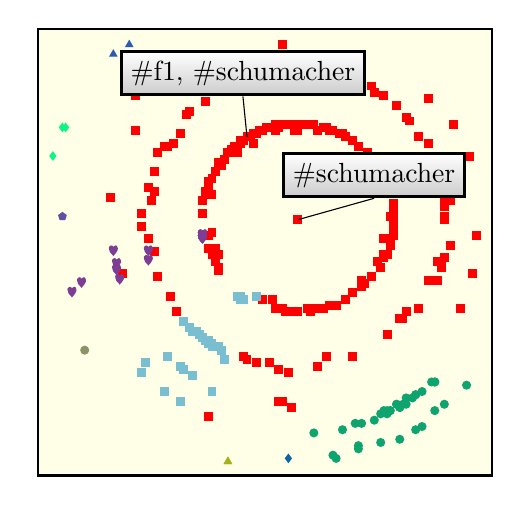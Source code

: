 \def\maxW{3.33}
\begin{tikzpicture}[y=\textwidth/3.0,x=\textwidth/3.0, background rectangle/.style={draw=black, thick, fill=yellow!10,},show background rectangle]
\def\marRad{0.5mm}
\definecolor{color0}{rgb}{0.06,0.64,0.44}
\definecolor{color1}{rgb}{1.00,0.00,0.00}
\definecolor{color2}{rgb}{0.17,0.36,0.70}
\definecolor{color3}{rgb}{0.05,0.96,0.52}
\definecolor{color4}{rgb}{0.38,0.31,0.64}
\definecolor{color5}{rgb}{0.49,0.24,0.58}
\definecolor{color6}{rgb}{0.55,0.58,0.40}
\definecolor{color7}{rgb}{0.48,0.75,0.82}
\definecolor{color8}{rgb}{0.64,0.70,0.11}
\definecolor{color9}{rgb}{0.03,0.40,0.65}
\path[fill=color0,draw=color0,mark size=\marRad, mark=*] plot coordinates {(0.21, -0.60)};
\path[fill=color0,draw=color0,mark size=\marRad, mark=*] plot coordinates {(0.13, -0.71)};
\path[fill=color0,draw=color0,mark size=\marRad, mark=*] plot coordinates {(0.54, -0.48)};
\path[fill=color0,draw=color0,mark size=\marRad, mark=*] plot coordinates {(0.27, -0.57)};
\path[fill=color0,draw=color0,mark size=\marRad, mark=*] plot coordinates {(0.32, -0.54)};
\path[fill=color0,draw=color0,mark size=\marRad, mark=*] plot coordinates {(0.32, -0.54)};
\path[fill=color0,draw=color0,mark size=\marRad, mark=*] plot coordinates {(0.19, -0.60)};
\path[fill=color0,draw=color0,mark size=\marRad, mark=*] plot coordinates {(0.25, -0.59)};
\path[fill=color0,draw=color0,mark size=\marRad, mark=*] plot coordinates {(0.40, -0.50)};
\path[fill=color0,draw=color0,mark size=\marRad, mark=*] plot coordinates {(0.43, -0.47)};
\path[fill=color0,draw=color0,mark size=\marRad, mark=*] plot coordinates {(0.30, -0.56)};
\path[fill=color0,draw=color0,mark size=\marRad, mark=*] plot coordinates {(0.15, -0.62)};
\path[fill=color0,draw=color0,mark size=\marRad, mark=*] plot coordinates {(0.20, -0.67)};
\path[fill=color0,draw=color0,mark size=\marRad, mark=*] plot coordinates {(0.28, -0.56)};
\path[fill=color0,draw=color0,mark size=\marRad, mark=*] plot coordinates {(0.37, -0.52)};
\path[fill=color0,draw=color0,mark size=\marRad, mark=*] plot coordinates {(0.38, -0.51)};
\path[fill=color0,draw=color0,mark size=\marRad, mark=*] plot coordinates {(0.29, -0.56)};
\path[fill=color0,draw=color0,mark size=\marRad, mark=*] plot coordinates {(0.34, -0.54)};
\path[fill=color0,draw=color0,mark size=\marRad, mark=*] plot coordinates {(0.30, -0.56)};
\path[fill=color0,draw=color0,mark size=\marRad, mark=*] plot coordinates {(0.44, -0.56)};
\path[fill=color0,draw=color0,mark size=\marRad, mark=*] plot coordinates {(0.47, -0.54)};
\path[fill=color0,draw=color0,mark size=\marRad, mark=*] plot coordinates {(0.44, -0.47)};
\path[fill=color0,draw=color0,mark size=\marRad, mark=*] plot coordinates {(0.44, -0.47)};
\path[fill=color0,draw=color0,mark size=\marRad, mark=*] plot coordinates {(0.38, -0.62)};
\path[fill=color0,draw=color0,mark size=\marRad, mark=*] plot coordinates {(0.06, -0.63)};
\path[fill=color0,draw=color0,mark size=\marRad, mark=*] plot coordinates {(0.33, -0.55)};
\path[fill=color0,draw=color0,mark size=\marRad, mark=*] plot coordinates {(0.33, -0.55)};
\path[fill=color0,draw=color0,mark size=\marRad, mark=*] plot coordinates {(0.35, -0.52)};
\path[fill=color0,draw=color0,mark size=\marRad, mark=*] plot coordinates {(0.20, -0.68)};
\path[fill=color0,draw=color0,mark size=\marRad, mark=*] plot coordinates {(0.38, -0.51)};
\path[fill=color0,draw=color0,mark size=\marRad, mark=*] plot coordinates {(0.35, -0.54)};
\path[fill=color0,draw=color0,mark size=\marRad, mark=*] plot coordinates {(0.27, -0.66)};
\path[fill=color0,draw=color0,mark size=\marRad, mark=*] plot coordinates {(0.12, -0.70)};
\path[fill=color0,draw=color0,mark size=\marRad, mark=*] plot coordinates {(0.29, -0.57)};
\path[fill=color0,draw=color0,mark size=\marRad, mark=*] plot coordinates {(0.40, -0.61)};
\path[fill=color0,draw=color0,mark size=\marRad, mark=*] plot coordinates {(0.33, -0.65)};
\path[fill=color1,draw=color1,mark size=\marRad, mark=square*] plot coordinates {(0.17, 0.46)};
\path[fill=color1,draw=color1,mark size=\marRad, mark=square*] plot coordinates {(0.01, 0.04)};
\path[fill=color1,draw=color1,mark size=\marRad, mark=square*] plot coordinates {(0.31, -0.01)};
\path[fill=color1,draw=color1,mark size=\marRad, mark=square*] plot coordinates {(-0.28, 0.41)};
\path[fill=color1,draw=color1,mark size=\marRad, mark=square*] plot coordinates {(-0.05, 0.49)};
\path[fill=color1,draw=color1,mark size=\marRad, mark=square*] plot coordinates {(0.39, 0.30)};
\path[fill=color1,draw=color1,mark size=\marRad, mark=square*] plot coordinates {(-0.16, -0.39)};
\path[fill=color1,draw=color1,mark size=\marRad, mark=square*] plot coordinates {(0.01, 0.04)};
\path[fill=color1,draw=color1,mark size=\marRad, mark=square*] plot coordinates {(0.01, 0.04)};
\path[fill=color1,draw=color1,mark size=\marRad, mark=square*] plot coordinates {(0.01, 0.04)};
\path[fill=color1,draw=color1,mark size=\marRad, mark=square*] plot coordinates {(0.01, 0.04)};
\path[fill=color1,draw=color1,mark size=\marRad, mark=square*] plot coordinates {(-0.46, -0.02)};
\path[fill=color1,draw=color1,mark size=\marRad, mark=square*] plot coordinates {(-0.25, -0.09)};
\path[fill=color1,draw=color1,mark size=\marRad, mark=square*] plot coordinates {(0.47, 0.12)};
\path[fill=color1,draw=color1,mark size=\marRad, mark=square*] plot coordinates {(0.01, 0.04)};
\path[fill=color1,draw=color1,mark size=\marRad, mark=square*] plot coordinates {(-0.20, 0.26)};
\path[fill=color1,draw=color1,mark size=\marRad, mark=square*] plot coordinates {(0.01, 0.04)};
\path[fill=color1,draw=color1,mark size=\marRad, mark=square*] plot coordinates {(0.01, 0.04)};
\path[fill=color1,draw=color1,mark size=\marRad, mark=square*] plot coordinates {(0.01, 0.04)};
\path[fill=color1,draw=color1,mark size=\marRad, mark=square*] plot coordinates {(0.47, 0.08)};
\path[fill=color1,draw=color1,mark size=\marRad, mark=square*] plot coordinates {(0.01, 0.04)};
\path[fill=color1,draw=color1,mark size=\marRad, mark=square*] plot coordinates {(-0.27, 0.51)};
\path[fill=color1,draw=color1,mark size=\marRad, mark=square*] plot coordinates {(-0.44, 0.13)};
\path[fill=color1,draw=color1,mark size=\marRad, mark=square*] plot coordinates {(-0.39, -0.20)};
\path[fill=color1,draw=color1,mark size=\marRad, mark=square*] plot coordinates {(-0.27, 0.14)};
\path[fill=color1,draw=color1,mark size=\marRad, mark=square*] plot coordinates {(0.01, 0.04)};
\path[fill=color1,draw=color1,mark size=\marRad, mark=square*] plot coordinates {(0.01, 0.04)};
\path[fill=color1,draw=color1,mark size=\marRad, mark=square*] plot coordinates {(0.01, 0.04)};
\path[fill=color1,draw=color1,mark size=\marRad, mark=square*] plot coordinates {(-0.54, -0.13)};
\path[fill=color1,draw=color1,mark size=\marRad, mark=square*] plot coordinates {(0.01, 0.04)};
\path[fill=color1,draw=color1,mark size=\marRad, mark=square*] plot coordinates {(0.01, 0.04)};
\path[fill=color1,draw=color1,mark size=\marRad, mark=square*] plot coordinates {(-0.04, 0.59)};
\path[fill=color1,draw=color1,mark size=\marRad, mark=square*] plot coordinates {(0.01, 0.04)};
\path[fill=color1,draw=color1,mark size=\marRad, mark=square*] plot coordinates {(0.29, -0.32)};
\path[fill=color1,draw=color1,mark size=\marRad, mark=square*] plot coordinates {(0.28, 0.43)};
\path[fill=color1,draw=color1,mark size=\marRad, mark=square*] plot coordinates {(0.47, 0.10)};
\path[fill=color1,draw=color1,mark size=\marRad, mark=square*] plot coordinates {(0.10, 0.33)};
\path[fill=color1,draw=color1,mark size=\marRad, mark=square*] plot coordinates {(0.01, -0.25)};
\path[fill=color1,draw=color1,mark size=\marRad, mark=square*] plot coordinates {(0.01, 0.04)};
\path[fill=color1,draw=color1,mark size=\marRad, mark=square*] plot coordinates {(0.27, -0.11)};
\path[fill=color1,draw=color1,mark size=\marRad, mark=square*] plot coordinates {(0.01, 0.04)};
\path[fill=color1,draw=color1,mark size=\marRad, mark=square*] plot coordinates {(0.50, 0.34)};
\path[fill=color1,draw=color1,mark size=\marRad, mark=square*] plot coordinates {(0.46, 0.13)};
\path[fill=color1,draw=color1,mark size=\marRad, mark=square*] plot coordinates {(0.27, 0.20)};
\path[fill=color1,draw=color1,mark size=\marRad, mark=square*] plot coordinates {(0.01, 0.04)};
\path[fill=color1,draw=color1,mark size=\marRad, mark=square*] plot coordinates {(0.01, 0.04)};
\path[fill=color1,draw=color1,mark size=\marRad, mark=square*] plot coordinates {(0.01, 0.04)};
\path[fill=color1,draw=color1,mark size=\marRad, mark=square*] plot coordinates {(0.01, 0.04)};
\path[fill=color1,draw=color1,mark size=\marRad, mark=square*] plot coordinates {(0.01, 0.04)};
\path[fill=color1,draw=color1,mark size=\marRad, mark=square*] plot coordinates {(0.01, 0.04)};
\path[fill=color1,draw=color1,mark size=\marRad, mark=square*] plot coordinates {(0.01, 0.04)};
\path[fill=color1,draw=color1,mark size=\marRad, mark=square*] plot coordinates {(-0.36, 0.31)};
\path[fill=color1,draw=color1,mark size=\marRad, mark=square*] plot coordinates {(0.01, 0.04)};
\path[fill=color1,draw=color1,mark size=\marRad, mark=square*] plot coordinates {(-0.44, -0.06)};
\path[fill=color1,draw=color1,mark size=\marRad, mark=square*] plot coordinates {(0.56, -0.13)};
\path[fill=color1,draw=color1,mark size=\marRad, mark=square*] plot coordinates {(0.01, 0.04)};
\path[fill=color1,draw=color1,mark size=\marRad, mark=square*] plot coordinates {(0.01, 0.04)};
\path[fill=color1,draw=color1,mark size=\marRad, mark=square*] plot coordinates {(0.11, 0.50)};
\path[fill=color1,draw=color1,mark size=\marRad, mark=square*] plot coordinates {(-0.41, 0.27)};
\path[fill=color1,draw=color1,mark size=\marRad, mark=square*] plot coordinates {(-0.25, 0.19)};
\path[fill=color1,draw=color1,mark size=\marRad, mark=square*] plot coordinates {(0.01, 0.04)};
\path[fill=color1,draw=color1,mark size=\marRad, mark=square*] plot coordinates {(-0.01, -0.55)};
\path[fill=color1,draw=color1,mark size=\marRad, mark=square*] plot coordinates {(0.01, 0.04)};
\path[fill=color1,draw=color1,mark size=\marRad, mark=square*] plot coordinates {(0.26, 0.22)};
\path[fill=color1,draw=color1,mark size=\marRad, mark=square*] plot coordinates {(-0.09, 0.49)};
\path[fill=color1,draw=color1,mark size=\marRad, mark=square*] plot coordinates {(-0.24, -0.12)};
\path[fill=color1,draw=color1,mark size=\marRad, mark=square*] plot coordinates {(0.01, 0.04)};
\path[fill=color1,draw=color1,mark size=\marRad, mark=square*] plot coordinates {(0.01, 0.04)};
\path[fill=color1,draw=color1,mark size=\marRad, mark=square*] plot coordinates {(-0.19, 0.27)};
\path[fill=color1,draw=color1,mark size=\marRad, mark=square*] plot coordinates {(0.07, -0.42)};
\path[fill=color1,draw=color1,mark size=\marRad, mark=square*] plot coordinates {(0.28, -0.08)};
\path[fill=color1,draw=color1,mark size=\marRad, mark=square*] plot coordinates {(0.01, 0.04)};
\path[fill=color1,draw=color1,mark size=\marRad, mark=square*] plot coordinates {(-0.23, 0.21)};
\path[fill=color1,draw=color1,mark size=\marRad, mark=square*] plot coordinates {(0.12, -0.23)};
\path[fill=color1,draw=color1,mark size=\marRad, mark=square*] plot coordinates {(0.01, 0.04)};
\path[fill=color1,draw=color1,mark size=\marRad, mark=square*] plot coordinates {(-0.58, 0.11)};
\path[fill=color1,draw=color1,mark size=\marRad, mark=square*] plot coordinates {(0.01, 0.04)};
\path[fill=color1,draw=color1,mark size=\marRad, mark=square*] plot coordinates {(-0.38, 0.28)};
\path[fill=color1,draw=color1,mark size=\marRad, mark=square*] plot coordinates {(-0.02, -0.44)};
\path[fill=color1,draw=color1,mark size=\marRad, mark=square*] plot coordinates {(0.31, 0.03)};
\path[fill=color1,draw=color1,mark size=\marRad, mark=square*] plot coordinates {(0.01, 0.04)};
\path[fill=color1,draw=color1,mark size=\marRad, mark=square*] plot coordinates {(0.01, 0.04)};
\path[fill=color1,draw=color1,mark size=\marRad, mark=square*] plot coordinates {(0.01, 0.04)};
\path[fill=color1,draw=color1,mark size=\marRad, mark=square*] plot coordinates {(-0.48, 0.02)};
\path[fill=color1,draw=color1,mark size=\marRad, mark=square*] plot coordinates {(0.01, 0.04)};
\path[fill=color1,draw=color1,mark size=\marRad, mark=square*] plot coordinates {(0.18, -0.19)};
\path[fill=color1,draw=color1,mark size=\marRad, mark=square*] plot coordinates {(0.01, 0.04)};
\path[fill=color1,draw=color1,mark size=\marRad, mark=square*] plot coordinates {(0.01, 0.04)};
\path[fill=color1,draw=color1,mark size=\marRad, mark=square*] plot coordinates {(0.01, 0.04)};
\path[fill=color1,draw=color1,mark size=\marRad, mark=square*] plot coordinates {(0.01, 0.04)};
\path[fill=color1,draw=color1,mark size=\marRad, mark=square*] plot coordinates {(0.02, 0.34)};
\path[fill=color1,draw=color1,mark size=\marRad, mark=square*] plot coordinates {(0.01, 0.04)};
\path[fill=color1,draw=color1,mark size=\marRad, mark=square*] plot coordinates {(0.01, 0.04)};
\path[fill=color1,draw=color1,mark size=\marRad, mark=square*] plot coordinates {(0.39, 0.30)};
\path[fill=color1,draw=color1,mark size=\marRad, mark=square*] plot coordinates {(0.01, 0.04)};
\path[fill=color1,draw=color1,mark size=\marRad, mark=square*] plot coordinates {(0.01, 0.04)};
\path[fill=color1,draw=color1,mark size=\marRad, mark=square*] plot coordinates {(0.01, 0.04)};
\path[fill=color1,draw=color1,mark size=\marRad, mark=square*] plot coordinates {(0.01, 0.04)};
\path[fill=color1,draw=color1,mark size=\marRad, mark=square*] plot coordinates {(0.01, 0.04)};
\path[fill=color1,draw=color1,mark size=\marRad, mark=square*] plot coordinates {(-0.27, -0.05)};
\path[fill=color1,draw=color1,mark size=\marRad, mark=square*] plot coordinates {(0.01, 0.04)};
\path[fill=color1,draw=color1,mark size=\marRad, mark=square*] plot coordinates {(0.45, -0.09)};
\path[fill=color1,draw=color1,mark size=\marRad, mark=square*] plot coordinates {(0.01, 0.04)};
\path[fill=color1,draw=color1,mark size=\marRad, mark=square*] plot coordinates {(0.01, 0.04)};
\path[fill=color1,draw=color1,mark size=\marRad, mark=square*] plot coordinates {(0.01, 0.04)};
\path[fill=color1,draw=color1,mark size=\marRad, mark=square*] plot coordinates {(0.42, 0.28)};
\path[fill=color1,draw=color1,mark size=\marRad, mark=square*] plot coordinates {(-0.46, 0.14)};
\path[fill=color1,draw=color1,mark size=\marRad, mark=square*] plot coordinates {(0.47, 0.05)};
\path[fill=color1,draw=color1,mark size=\marRad, mark=square*] plot coordinates {(0.11, 0.32)};
\path[fill=color1,draw=color1,mark size=\marRad, mark=square*] plot coordinates {(0.01, 0.04)};
\path[fill=color1,draw=color1,mark size=\marRad, mark=square*] plot coordinates {(0.01, 0.04)};
\path[fill=color1,draw=color1,mark size=\marRad, mark=square*] plot coordinates {(0.01, 0.04)};
\path[fill=color1,draw=color1,mark size=\marRad, mark=square*] plot coordinates {(0.01, 0.04)};
\path[fill=color1,draw=color1,mark size=\marRad, mark=square*] plot coordinates {(0.11, -0.23)};
\path[fill=color1,draw=color1,mark size=\marRad, mark=square*] plot coordinates {(0.01, 0.04)};
\path[fill=color1,draw=color1,mark size=\marRad, mark=square*] plot coordinates {(0.01, 0.04)};
\path[fill=color1,draw=color1,mark size=\marRad, mark=square*] plot coordinates {(0.01, 0.04)};
\path[fill=color1,draw=color1,mark size=\marRad, mark=square*] plot coordinates {(0.01, 0.04)};
\path[fill=color1,draw=color1,mark size=\marRad, mark=square*] plot coordinates {(0.01, 0.04)};
\path[fill=color1,draw=color1,mark size=\marRad, mark=square*] plot coordinates {(-0.28, 0.13)};
\path[fill=color1,draw=color1,mark size=\marRad, mark=square*] plot coordinates {(0.30, 0.13)};
\path[fill=color1,draw=color1,mark size=\marRad, mark=square*] plot coordinates {(0.49, -0.04)};
\path[fill=color1,draw=color1,mark size=\marRad, mark=square*] plot coordinates {(0.01, 0.04)};
\path[fill=color1,draw=color1,mark size=\marRad, mark=square*] plot coordinates {(0.01, 0.04)};
\path[fill=color1,draw=color1,mark size=\marRad, mark=square*] plot coordinates {(0.01, 0.04)};
\path[fill=color1,draw=color1,mark size=\marRad, mark=square*] plot coordinates {(0.24, 0.46)};
\path[fill=color1,draw=color1,mark size=\marRad, mark=square*] plot coordinates {(0.01, 0.04)};
\path[fill=color1,draw=color1,mark size=\marRad, mark=square*] plot coordinates {(0.01, 0.04)};
\path[fill=color1,draw=color1,mark size=\marRad, mark=square*] plot coordinates {(0.01, 0.04)};
\path[fill=color1,draw=color1,mark size=\marRad, mark=square*] plot coordinates {(0.01, 0.04)};
\path[fill=color1,draw=color1,mark size=\marRad, mark=square*] plot coordinates {(0.01, 0.04)};
\path[fill=color1,draw=color1,mark size=\marRad, mark=square*] plot coordinates {(0.01, 0.04)};
\path[fill=color1,draw=color1,mark size=\marRad, mark=square*] plot coordinates {(0.28, -0.07)};
\path[fill=color1,draw=color1,mark size=\marRad, mark=square*] plot coordinates {(0.01, 0.04)};
\path[fill=color1,draw=color1,mark size=\marRad, mark=square*] plot coordinates {(0.01, 0.04)};
\path[fill=color1,draw=color1,mark size=\marRad, mark=square*] plot coordinates {(0.01, 0.04)};
\path[fill=color1,draw=color1,mark size=\marRad, mark=square*] plot coordinates {(0.01, 0.04)};
\path[fill=color1,draw=color1,mark size=\marRad, mark=square*] plot coordinates {(0.01, 0.04)};
\path[fill=color1,draw=color1,mark size=\marRad, mark=square*] plot coordinates {(-0.17, 0.29)};
\path[fill=color1,draw=color1,mark size=\marRad, mark=square*] plot coordinates {(0.35, 0.36)};
\path[fill=color1,draw=color1,mark size=\marRad, mark=square*] plot coordinates {(0.46, -0.11)};
\path[fill=color1,draw=color1,mark size=\marRad, mark=square*] plot coordinates {(-0.48, 0.06)};
\path[fill=color1,draw=color1,mark size=\marRad, mark=square*] plot coordinates {(0.01, 0.04)};
\path[fill=color1,draw=color1,mark size=\marRad, mark=square*] plot coordinates {(0.30, -0.04)};
\path[fill=color1,draw=color1,mark size=\marRad, mark=square*] plot coordinates {(0.01, 0.04)};
\path[fill=color1,draw=color1,mark size=\marRad, mark=square*] plot coordinates {(0.29, 0.17)};
\path[fill=color1,draw=color1,mark size=\marRad, mark=square*] plot coordinates {(0.01, 0.04)};
\path[fill=color1,draw=color1,mark size=\marRad, mark=square*] plot coordinates {(0.01, 0.04)};
\path[fill=color1,draw=color1,mark size=\marRad, mark=square*] plot coordinates {(0.01, 0.04)};
\path[fill=color1,draw=color1,mark size=\marRad, mark=square*] plot coordinates {(0.01, 0.04)};
\path[fill=color1,draw=color1,mark size=\marRad, mark=square*] plot coordinates {(0.01, 0.04)};
\path[fill=color1,draw=color1,mark size=\marRad, mark=square*] plot coordinates {(0.01, 0.04)};
\path[fill=color1,draw=color1,mark size=\marRad, mark=square*] plot coordinates {(0.01, 0.04)};
\path[fill=color1,draw=color1,mark size=\marRad, mark=square*] plot coordinates {(0.01, 0.04)};
\path[fill=color1,draw=color1,mark size=\marRad, mark=square*] plot coordinates {(-0.05, -0.53)};
\path[fill=color1,draw=color1,mark size=\marRad, mark=square*] plot coordinates {(0.01, 0.04)};
\path[fill=color1,draw=color1,mark size=\marRad, mark=square*] plot coordinates {(0.46, -0.10)};
\path[fill=color1,draw=color1,mark size=\marRad, mark=square*] plot coordinates {(0.01, 0.04)};
\path[fill=color1,draw=color1,mark size=\marRad, mark=square*] plot coordinates {(0.01, 0.04)};
\path[fill=color1,draw=color1,mark size=\marRad, mark=square*] plot coordinates {(-0.29, 0.10)};
\path[fill=color1,draw=color1,mark size=\marRad, mark=square*] plot coordinates {(0.09, -0.24)};
\path[fill=color1,draw=color1,mark size=\marRad, mark=square*] plot coordinates {(0.01, 0.04)};
\path[fill=color1,draw=color1,mark size=\marRad, mark=square*] plot coordinates {(0.01, 0.04)};
\path[fill=color1,draw=color1,mark size=\marRad, mark=square*] plot coordinates {(0.01, 0.04)};
\path[fill=color1,draw=color1,mark size=\marRad, mark=square*] plot coordinates {(0.01, 0.04)};
\path[fill=color1,draw=color1,mark size=\marRad, mark=square*] plot coordinates {(0.01, 0.04)};
\path[fill=color1,draw=color1,mark size=\marRad, mark=square*] plot coordinates {(0.00, 0.34)};
\path[fill=color1,draw=color1,mark size=\marRad, mark=square*] plot coordinates {(0.01, 0.04)};
\path[fill=color1,draw=color1,mark size=\marRad, mark=square*] plot coordinates {(0.01, 0.04)};
\path[fill=color1,draw=color1,mark size=\marRad, mark=square*] plot coordinates {(0.01, 0.04)};
\path[fill=color1,draw=color1,mark size=\marRad, mark=square*] plot coordinates {(0.01, 0.04)};
\path[fill=color1,draw=color1,mark size=\marRad, mark=square*] plot coordinates {(0.01, 0.04)};
\path[fill=color1,draw=color1,mark size=\marRad, mark=square*] plot coordinates {(0.01, 0.04)};
\path[fill=color1,draw=color1,mark size=\marRad, mark=square*] plot coordinates {(0.06, 0.34)};
\path[fill=color1,draw=color1,mark size=\marRad, mark=square*] plot coordinates {(0.01, 0.04)};
\path[fill=color1,draw=color1,mark size=\marRad, mark=square*] plot coordinates {(-0.13, 0.31)};
\path[fill=color1,draw=color1,mark size=\marRad, mark=square*] plot coordinates {(0.01, 0.04)};
\path[fill=color1,draw=color1,mark size=\marRad, mark=square*] plot coordinates {(0.01, 0.04)};
\path[fill=color1,draw=color1,mark size=\marRad, mark=square*] plot coordinates {(-0.44, 0.19)};
\path[fill=color1,draw=color1,mark size=\marRad, mark=square*] plot coordinates {(0.01, 0.04)};
\path[fill=color1,draw=color1,mark size=\marRad, mark=square*] plot coordinates {(0.01, 0.04)};
\path[fill=color1,draw=color1,mark size=\marRad, mark=square*] plot coordinates {(0.31, 0.09)};
\path[fill=color1,draw=color1,mark size=\marRad, mark=square*] plot coordinates {(0.01, 0.04)};
\path[fill=color1,draw=color1,mark size=\marRad, mark=square*] plot coordinates {(0.01, 0.04)};
\path[fill=color1,draw=color1,mark size=\marRad, mark=square*] plot coordinates {(0.01, 0.04)};
\path[fill=color1,draw=color1,mark size=\marRad, mark=square*] plot coordinates {(0.14, 0.31)};
\path[fill=color1,draw=color1,mark size=\marRad, mark=square*] plot coordinates {(0.01, 0.04)};
\path[fill=color1,draw=color1,mark size=\marRad, mark=square*] plot coordinates {(0.29, 0.16)};
\path[fill=color1,draw=color1,mark size=\marRad, mark=square*] plot coordinates {(0.18, 0.29)};
\path[fill=color1,draw=color1,mark size=\marRad, mark=square*] plot coordinates {(0.10, -0.39)};
\path[fill=color1,draw=color1,mark size=\marRad, mark=square*] plot coordinates {(0.01, 0.04)};
\path[fill=color1,draw=color1,mark size=\marRad, mark=square*] plot coordinates {(0.01, 0.04)};
\path[fill=color1,draw=color1,mark size=\marRad, mark=square*] plot coordinates {(0.20, 0.47)};
\path[fill=color1,draw=color1,mark size=\marRad, mark=square*] plot coordinates {(0.01, 0.04)};
\path[fill=color1,draw=color1,mark size=\marRad, mark=square*] plot coordinates {(0.01, 0.04)};
\path[fill=color1,draw=color1,mark size=\marRad, mark=square*] plot coordinates {(0.01, 0.04)};
\path[fill=color1,draw=color1,mark size=\marRad, mark=square*] plot coordinates {(0.01, 0.04)};
\path[fill=color1,draw=color1,mark size=\marRad, mark=square*] plot coordinates {(0.01, 0.04)};
\path[fill=color1,draw=color1,mark size=\marRad, mark=square*] plot coordinates {(0.01, 0.04)};
\path[fill=color1,draw=color1,mark size=\marRad, mark=square*] plot coordinates {(-0.27, -0.01)};
\path[fill=color1,draw=color1,mark size=\marRad, mark=square*] plot coordinates {(0.21, -0.17)};
\path[fill=color1,draw=color1,mark size=\marRad, mark=square*] plot coordinates {(0.01, 0.04)};
\path[fill=color1,draw=color1,mark size=\marRad, mark=square*] plot coordinates {(-0.04, -0.53)};
\path[fill=color1,draw=color1,mark size=\marRad, mark=square*] plot coordinates {(0.01, 0.04)};
\path[fill=color1,draw=color1,mark size=\marRad, mark=square*] plot coordinates {(0.01, 0.04)};
\path[fill=color1,draw=color1,mark size=\marRad, mark=square*] plot coordinates {(0.01, 0.04)};
\path[fill=color1,draw=color1,mark size=\marRad, mark=square*] plot coordinates {(0.31, 0.06)};
\path[fill=color1,draw=color1,mark size=\marRad, mark=square*] plot coordinates {(0.01, 0.04)};
\path[fill=color1,draw=color1,mark size=\marRad, mark=square*] plot coordinates {(0.01, 0.04)};
\path[fill=color1,draw=color1,mark size=\marRad, mark=square*] plot coordinates {(-0.13, 0.49)};
\path[fill=color1,draw=color1,mark size=\marRad, mark=square*] plot coordinates {(0.42, -0.15)};
\path[fill=color1,draw=color1,mark size=\marRad, mark=square*] plot coordinates {(0.30, -0.03)};
\path[fill=color1,draw=color1,mark size=\marRad, mark=square*] plot coordinates {(0.01, 0.04)};
\path[fill=color1,draw=color1,mark size=\marRad, mark=square*] plot coordinates {(0.01, 0.04)};
\path[fill=color1,draw=color1,mark size=\marRad, mark=square*] plot coordinates {(-0.09, 0.33)};
\path[fill=color1,draw=color1,mark size=\marRad, mark=square*] plot coordinates {(0.01, 0.04)};
\path[fill=color1,draw=color1,mark size=\marRad, mark=square*] plot coordinates {(0.01, 0.04)};
\path[fill=color1,draw=color1,mark size=\marRad, mark=square*] plot coordinates {(0.18, -0.39)};
\path[fill=color1,draw=color1,mark size=\marRad, mark=square*] plot coordinates {(-0.14, 0.30)};
\path[fill=color1,draw=color1,mark size=\marRad, mark=square*] plot coordinates {(-0.15, -0.40)};
\path[fill=color1,draw=color1,mark size=\marRad, mark=square*] plot coordinates {(0.31, -0.01)};
\path[fill=color1,draw=color1,mark size=\marRad, mark=square*] plot coordinates {(0.01, 0.04)};
\path[fill=color1,draw=color1,mark size=\marRad, mark=square*] plot coordinates {(0.01, 0.04)};
\path[fill=color1,draw=color1,mark size=\marRad, mark=square*] plot coordinates {(0.01, 0.04)};
\path[fill=color1,draw=color1,mark size=\marRad, mark=square*] plot coordinates {(0.01, 0.04)};
\path[fill=color1,draw=color1,mark size=\marRad, mark=square*] plot coordinates {(0.14, 0.31)};
\path[fill=color1,draw=color1,mark size=\marRad, mark=square*] plot coordinates {(0.20, 0.27)};
\path[fill=color1,draw=color1,mark size=\marRad, mark=square*] plot coordinates {(0.01, 0.04)};
\path[fill=color1,draw=color1,mark size=\marRad, mark=square*] plot coordinates {(0.00, 0.32)};
\path[fill=color1,draw=color1,mark size=\marRad, mark=square*] plot coordinates {(0.01, 0.04)};
\path[fill=color1,draw=color1,mark size=\marRad, mark=square*] plot coordinates {(0.25, 0.20)};
\path[fill=color1,draw=color1,mark size=\marRad, mark=square*] plot coordinates {(0.01, 0.04)};
\path[fill=color1,draw=color1,mark size=\marRad, mark=square*] plot coordinates {(0.01, 0.04)};
\path[fill=color1,draw=color1,mark size=\marRad, mark=square*] plot coordinates {(0.01, 0.04)};
\path[fill=color1,draw=color1,mark size=\marRad, mark=square*] plot coordinates {(0.04, 0.34)};
\path[fill=color1,draw=color1,mark size=\marRad, mark=square*] plot coordinates {(0.28, -0.02)};
\path[fill=color1,draw=color1,mark size=\marRad, mark=square*] plot coordinates {(0.01, 0.04)};
\path[fill=color1,draw=color1,mark size=\marRad, mark=square*] plot coordinates {(0.01, 0.04)};
\path[fill=color1,draw=color1,mark size=\marRad, mark=square*] plot coordinates {(0.01, 0.04)};
\path[fill=color1,draw=color1,mark size=\marRad, mark=square*] plot coordinates {(-0.04, -0.24)};
\path[fill=color1,draw=color1,mark size=\marRad, mark=square*] plot coordinates {(0.01, 0.04)};
\path[fill=color1,draw=color1,mark size=\marRad, mark=square*] plot coordinates {(0.01, 0.04)};
\path[fill=color1,draw=color1,mark size=\marRad, mark=square*] plot coordinates {(0.01, 0.04)};
\path[fill=color1,draw=color1,mark size=\marRad, mark=square*] plot coordinates {(-0.24, -0.07)};
\path[fill=color1,draw=color1,mark size=\marRad, mark=square*] plot coordinates {(0.24, 0.21)};
\path[fill=color1,draw=color1,mark size=\marRad, mark=square*] plot coordinates {(0.28, 0.14)};
\path[fill=color1,draw=color1,mark size=\marRad, mark=square*] plot coordinates {(-0.13, 0.28)};
\path[fill=color1,draw=color1,mark size=\marRad, mark=square*] plot coordinates {(0.01, 0.04)};
\path[fill=color1,draw=color1,mark size=\marRad, mark=square*] plot coordinates {(0.01, 0.04)};
\path[fill=color1,draw=color1,mark size=\marRad, mark=square*] plot coordinates {(0.34, -0.27)};
\path[fill=color1,draw=color1,mark size=\marRad, mark=square*] plot coordinates {(0.16, 0.30)};
\path[fill=color1,draw=color1,mark size=\marRad, mark=square*] plot coordinates {(0.01, 0.04)};
\path[fill=color1,draw=color1,mark size=\marRad, mark=square*] plot coordinates {(0.01, 0.04)};
\path[fill=color1,draw=color1,mark size=\marRad, mark=square*] plot coordinates {(0.01, 0.04)};
\path[fill=color1,draw=color1,mark size=\marRad, mark=square*] plot coordinates {(0.01, 0.04)};
\path[fill=color1,draw=color1,mark size=\marRad, mark=square*] plot coordinates {(0.01, 0.04)};
\path[fill=color1,draw=color1,mark size=\marRad, mark=square*] plot coordinates {(-0.29, 0.06)};
\path[fill=color1,draw=color1,mark size=\marRad, mark=square*] plot coordinates {(0.01, 0.04)};
\path[fill=color1,draw=color1,mark size=\marRad, mark=square*] plot coordinates {(0.20, 0.27)};
\path[fill=color1,draw=color1,mark size=\marRad, mark=square*] plot coordinates {(0.01, 0.04)};
\path[fill=color1,draw=color1,mark size=\marRad, mark=square*] plot coordinates {(0.01, 0.04)};
\path[fill=color1,draw=color1,mark size=\marRad, mark=square*] plot coordinates {(0.01, 0.04)};
\path[fill=color1,draw=color1,mark size=\marRad, mark=square*] plot coordinates {(0.01, 0.04)};
\path[fill=color1,draw=color1,mark size=\marRad, mark=square*] plot coordinates {(0.01, 0.04)};
\path[fill=color1,draw=color1,mark size=\marRad, mark=square*] plot coordinates {(0.16, -0.21)};
\path[fill=color1,draw=color1,mark size=\marRad, mark=square*] plot coordinates {(0.01, 0.04)};
\path[fill=color1,draw=color1,mark size=\marRad, mark=square*] plot coordinates {(0.26, -0.09)};
\path[fill=color1,draw=color1,mark size=\marRad, mark=square*] plot coordinates {(0.07, 0.32)};
\path[fill=color1,draw=color1,mark size=\marRad, mark=square*] plot coordinates {(0.01, 0.04)};
\path[fill=color1,draw=color1,mark size=\marRad, mark=square*] plot coordinates {(0.01, 0.04)};
\path[fill=color1,draw=color1,mark size=\marRad, mark=square*] plot coordinates {(0.01, 0.04)};
\path[fill=color1,draw=color1,mark size=\marRad, mark=square*] plot coordinates {(0.01, 0.04)};
\path[fill=color1,draw=color1,mark size=\marRad, mark=square*] plot coordinates {(0.01, 0.04)};
\path[fill=color1,draw=color1,mark size=\marRad, mark=square*] plot coordinates {(0.01, 0.04)};
\path[fill=color1,draw=color1,mark size=\marRad, mark=square*] plot coordinates {(0.01, 0.04)};
\path[fill=color1,draw=color1,mark size=\marRad, mark=square*] plot coordinates {(0.01, 0.04)};
\path[fill=color1,draw=color1,mark size=\marRad, mark=square*] plot coordinates {(0.01, 0.04)};
\path[fill=color1,draw=color1,mark size=\marRad, mark=square*] plot coordinates {(-0.24, 0.22)};
\path[fill=color1,draw=color1,mark size=\marRad, mark=square*] plot coordinates {(-0.50, 0.32)};
\path[fill=color1,draw=color1,mark size=\marRad, mark=square*] plot coordinates {(0.01, 0.04)};
\path[fill=color1,draw=color1,mark size=\marRad, mark=square*] plot coordinates {(-0.45, 0.10)};
\path[fill=color1,draw=color1,mark size=\marRad, mark=square*] plot coordinates {(-0.29, 0.06)};
\path[fill=color1,draw=color1,mark size=\marRad, mark=square*] plot coordinates {(0.31, 0.08)};
\path[fill=color1,draw=color1,mark size=\marRad, mark=square*] plot coordinates {(0.24, -0.14)};
\path[fill=color1,draw=color1,mark size=\marRad, mark=square*] plot coordinates {(0.01, 0.04)};
\path[fill=color1,draw=color1,mark size=\marRad, mark=square*] plot coordinates {(0.01, 0.04)};
\path[fill=color1,draw=color1,mark size=\marRad, mark=square*] plot coordinates {(-0.07, -0.21)};
\path[fill=color1,draw=color1,mark size=\marRad, mark=square*] plot coordinates {(0.01, 0.04)};
\path[fill=color1,draw=color1,mark size=\marRad, mark=square*] plot coordinates {(0.21, -0.15)};
\path[fill=color1,draw=color1,mark size=\marRad, mark=square*] plot coordinates {(0.01, 0.04)};
\path[fill=color1,draw=color1,mark size=\marRad, mark=square*] plot coordinates {(0.01, 0.04)};
\path[fill=color1,draw=color1,mark size=\marRad, mark=square*] plot coordinates {(0.01, 0.04)};
\path[fill=color1,draw=color1,mark size=\marRad, mark=square*] plot coordinates {(0.01, 0.04)};
\path[fill=color1,draw=color1,mark size=\marRad, mark=square*] plot coordinates {(0.01, 0.04)};
\path[fill=color1,draw=color1,mark size=\marRad, mark=square*] plot coordinates {(0.01, 0.04)};
\path[fill=color1,draw=color1,mark size=\marRad, mark=square*] plot coordinates {(0.01, 0.04)};
\path[fill=color1,draw=color1,mark size=\marRad, mark=square*] plot coordinates {(0.01, 0.04)};
\path[fill=color1,draw=color1,mark size=\marRad, mark=square*] plot coordinates {(0.01, 0.04)};
\path[fill=color1,draw=color1,mark size=\marRad, mark=square*] plot coordinates {(0.01, 0.04)};
\path[fill=color1,draw=color1,mark size=\marRad, mark=square*] plot coordinates {(0.01, 0.04)};
\path[fill=color1,draw=color1,mark size=\marRad, mark=square*] plot coordinates {(0.01, 0.04)};
\path[fill=color1,draw=color1,mark size=\marRad, mark=square*] plot coordinates {(0.22, 0.24)};
\path[fill=color1,draw=color1,mark size=\marRad, mark=square*] plot coordinates {(0.01, 0.04)};
\path[fill=color1,draw=color1,mark size=\marRad, mark=square*] plot coordinates {(0.01, 0.04)};
\path[fill=color1,draw=color1,mark size=\marRad, mark=square*] plot coordinates {(-0.10, 0.32)};
\path[fill=color1,draw=color1,mark size=\marRad, mark=square*] plot coordinates {(0.01, 0.04)};
\path[fill=color1,draw=color1,mark size=\marRad, mark=square*] plot coordinates {(0.18, 0.48)};
\path[fill=color1,draw=color1,mark size=\marRad, mark=square*] plot coordinates {(0.01, 0.04)};
\path[fill=color1,draw=color1,mark size=\marRad, mark=square*] plot coordinates {(0.01, 0.04)};
\path[fill=color1,draw=color1,mark size=\marRad, mark=square*] plot coordinates {(0.01, 0.04)};
\path[fill=color1,draw=color1,mark size=\marRad, mark=square*] plot coordinates {(0.25, 0.44)};
\path[fill=color1,draw=color1,mark size=\marRad, mark=square*] plot coordinates {(0.01, 0.04)};
\path[fill=color1,draw=color1,mark size=\marRad, mark=square*] plot coordinates {(0.01, 0.04)};
\path[fill=color1,draw=color1,mark size=\marRad, mark=square*] plot coordinates {(0.01, 0.04)};
\path[fill=color1,draw=color1,mark size=\marRad, mark=square*] plot coordinates {(-0.10, -0.21)};
\path[fill=color1,draw=color1,mark size=\marRad, mark=square*] plot coordinates {(0.01, -0.25)};
\path[fill=color1,draw=color1,mark size=\marRad, mark=square*] plot coordinates {(0.01, 0.04)};
\path[fill=color1,draw=color1,mark size=\marRad, mark=square*] plot coordinates {(0.01, 0.04)};
\path[fill=color1,draw=color1,mark size=\marRad, mark=square*] plot coordinates {(0.01, 0.04)};
\path[fill=color1,draw=color1,mark size=\marRad, mark=square*] plot coordinates {(0.01, 0.04)};
\path[fill=color1,draw=color1,mark size=\marRad, mark=square*] plot coordinates {(0.01, 0.04)};
\path[fill=color1,draw=color1,mark size=\marRad, mark=square*] plot coordinates {(0.27, 0.17)};
\path[fill=color1,draw=color1,mark size=\marRad, mark=square*] plot coordinates {(-0.27, 0.16)};
\path[fill=color1,draw=color1,mark size=\marRad, mark=square*] plot coordinates {(0.01, 0.04)};
\path[fill=color1,draw=color1,mark size=\marRad, mark=square*] plot coordinates {(0.29, -0.07)};
\path[fill=color1,draw=color1,mark size=\marRad, mark=square*] plot coordinates {(0.01, 0.04)};
\path[fill=color1,draw=color1,mark size=\marRad, mark=square*] plot coordinates {(0.05, -0.25)};
\path[fill=color1,draw=color1,mark size=\marRad, mark=square*] plot coordinates {(0.01, 0.04)};
\path[fill=color1,draw=color1,mark size=\marRad, mark=square*] plot coordinates {(0.01, 0.04)};
\path[fill=color1,draw=color1,mark size=\marRad, mark=square*] plot coordinates {(-0.34, 0.37)};
\path[fill=color1,draw=color1,mark size=\marRad, mark=square*] plot coordinates {(0.01, 0.04)};
\path[fill=color1,draw=color1,mark size=\marRad, mark=square*] plot coordinates {(0.12, 0.32)};
\path[fill=color1,draw=color1,mark size=\marRad, mark=square*] plot coordinates {(0.47, 0.04)};
\path[fill=color1,draw=color1,mark size=\marRad, mark=square*] plot coordinates {(0.01, 0.04)};
\path[fill=color1,draw=color1,mark size=\marRad, mark=square*] plot coordinates {(-0.27, -0.58)};
\path[fill=color1,draw=color1,mark size=\marRad, mark=square*] plot coordinates {(-0.25, -0.05)};
\path[fill=color1,draw=color1,mark size=\marRad, mark=square*] plot coordinates {(0.01, 0.04)};
\path[fill=color1,draw=color1,mark size=\marRad, mark=square*] plot coordinates {(0.01, 0.04)};
\path[fill=color1,draw=color1,mark size=\marRad, mark=square*] plot coordinates {(0.01, 0.04)};
\path[fill=color1,draw=color1,mark size=\marRad, mark=square*] plot coordinates {(0.01, 0.04)};
\path[fill=color1,draw=color1,mark size=\marRad, mark=square*] plot coordinates {(0.01, 0.04)};
\path[fill=color1,draw=color1,mark size=\marRad, mark=square*] plot coordinates {(0.01, 0.04)};
\path[fill=color1,draw=color1,mark size=\marRad, mark=square*] plot coordinates {(0.01, 0.04)};
\path[fill=color1,draw=color1,mark size=\marRad, mark=square*] plot coordinates {(0.01, 0.04)};
\path[fill=color1,draw=color1,mark size=\marRad, mark=square*] plot coordinates {(0.01, 0.04)};
\path[fill=color1,draw=color1,mark size=\marRad, mark=square*] plot coordinates {(-0.31, 0.51)};
\path[fill=color1,draw=color1,mark size=\marRad, mark=square*] plot coordinates {(0.01, 0.04)};
\path[fill=color1,draw=color1,mark size=\marRad, mark=square*] plot coordinates {(0.01, 0.04)};
\path[fill=color1,draw=color1,mark size=\marRad, mark=square*] plot coordinates {(0.23, 0.25)};
\path[fill=color1,draw=color1,mark size=\marRad, mark=square*] plot coordinates {(0.01, 0.04)};
\path[fill=color1,draw=color1,mark size=\marRad, mark=square*] plot coordinates {(0.01, 0.04)};
\path[fill=color1,draw=color1,mark size=\marRad, mark=square*] plot coordinates {(0.01, 0.04)};
\path[fill=color1,draw=color1,mark size=\marRad, mark=square*] plot coordinates {(0.01, 0.04)};
\path[fill=color1,draw=color1,mark size=\marRad, mark=square*] plot coordinates {(0.01, 0.04)};
\path[fill=color1,draw=color1,mark size=\marRad, mark=square*] plot coordinates {(0.01, 0.04)};
\path[fill=color1,draw=color1,mark size=\marRad, mark=square*] plot coordinates {(0.01, 0.04)};
\path[fill=color1,draw=color1,mark size=\marRad, mark=square*] plot coordinates {(-0.17, 0.28)};
\path[fill=color1,draw=color1,mark size=\marRad, mark=square*] plot coordinates {(0.01, 0.04)};
\path[fill=color1,draw=color1,mark size=\marRad, mark=square*] plot coordinates {(0.01, 0.04)};
\path[fill=color1,draw=color1,mark size=\marRad, mark=square*] plot coordinates {(0.01, 0.32)};
\path[fill=color1,draw=color1,mark size=\marRad, mark=square*] plot coordinates {(0.01, 0.04)};
\path[fill=color1,draw=color1,mark size=\marRad, mark=square*] plot coordinates {(0.01, 0.04)};
\path[fill=color1,draw=color1,mark size=\marRad, mark=square*] plot coordinates {(0.01, 0.04)};
\path[fill=color1,draw=color1,mark size=\marRad, mark=square*] plot coordinates {(0.01, 0.04)};
\path[fill=color1,draw=color1,mark size=\marRad, mark=square*] plot coordinates {(0.01, 0.04)};
\path[fill=color1,draw=color1,mark size=\marRad, mark=square*] plot coordinates {(0.01, 0.04)};
\path[fill=color1,draw=color1,mark size=\marRad, mark=square*] plot coordinates {(0.01, 0.04)};
\path[fill=color1,draw=color1,mark size=\marRad, mark=square*] plot coordinates {(0.01, 0.04)};
\path[fill=color1,draw=color1,mark size=\marRad, mark=square*] plot coordinates {(-0.40, 0.27)};
\path[fill=color1,draw=color1,mark size=\marRad, mark=square*] plot coordinates {(0.01, 0.04)};
\path[fill=color1,draw=color1,mark size=\marRad, mark=square*] plot coordinates {(0.01, 0.04)};
\path[fill=color1,draw=color1,mark size=\marRad, mark=square*] plot coordinates {(-0.22, 0.23)};
\path[fill=color1,draw=color1,mark size=\marRad, mark=square*] plot coordinates {(0.01, 0.04)};
\path[fill=color1,draw=color1,mark size=\marRad, mark=square*] plot coordinates {(0.01, 0.04)};
\path[fill=color1,draw=color1,mark size=\marRad, mark=square*] plot coordinates {(0.01, 0.04)};
\path[fill=color1,draw=color1,mark size=\marRad, mark=square*] plot coordinates {(-0.06, 0.34)};
\path[fill=color1,draw=color1,mark size=\marRad, mark=square*] plot coordinates {(0.01, 0.04)};
\path[fill=color1,draw=color1,mark size=\marRad, mark=square*] plot coordinates {(0.31, 0.01)};
\path[fill=color1,draw=color1,mark size=\marRad, mark=square*] plot coordinates {(0.33, -0.27)};
\path[fill=color1,draw=color1,mark size=\marRad, mark=square*] plot coordinates {(0.01, 0.04)};
\path[fill=color1,draw=color1,mark size=\marRad, mark=square*] plot coordinates {(0.01, 0.04)};
\path[fill=color1,draw=color1,mark size=\marRad, mark=square*] plot coordinates {(0.01, 0.04)};
\path[fill=color1,draw=color1,mark size=\marRad, mark=square*] plot coordinates {(0.01, 0.04)};
\path[fill=color1,draw=color1,mark size=\marRad, mark=square*] plot coordinates {(0.42, 0.42)};
\path[fill=color1,draw=color1,mark size=\marRad, mark=square*] plot coordinates {(0.01, 0.04)};
\path[fill=color1,draw=color1,mark size=\marRad, mark=square*] plot coordinates {(0.44, -0.15)};
\path[fill=color1,draw=color1,mark size=\marRad, mark=square*] plot coordinates {(-0.43, 0.25)};
\path[fill=color1,draw=color1,mark size=\marRad, mark=square*] plot coordinates {(0.28, 0.18)};
\path[fill=color1,draw=color1,mark size=\marRad, mark=square*] plot coordinates {(0.01, 0.04)};
\path[fill=color1,draw=color1,mark size=\marRad, mark=square*] plot coordinates {(-0.26, 0.17)};
\path[fill=color1,draw=color1,mark size=\marRad, mark=square*] plot coordinates {(0.46, 0.19)};
\path[fill=color1,draw=color1,mark size=\marRad, mark=square*] plot coordinates {(0.01, 0.04)};
\path[fill=color1,draw=color1,mark size=\marRad, mark=square*] plot coordinates {(0.49, 0.10)};
\path[fill=color1,draw=color1,mark size=\marRad, mark=square*] plot coordinates {(0.01, 0.04)};
\path[fill=color1,draw=color1,mark size=\marRad, mark=square*] plot coordinates {(0.01, 0.04)};
\path[fill=color1,draw=color1,mark size=\marRad, mark=square*] plot coordinates {(0.01, 0.04)};
\path[fill=color1,draw=color1,mark size=\marRad, mark=square*] plot coordinates {(0.06, -0.24)};
\path[fill=color1,draw=color1,mark size=\marRad, mark=square*] plot coordinates {(0.01, 0.04)};
\path[fill=color1,draw=color1,mark size=\marRad, mark=square*] plot coordinates {(0.01, 0.04)};
\path[fill=color1,draw=color1,mark size=\marRad, mark=square*] plot coordinates {(-0.02, -0.25)};
\path[fill=color1,draw=color1,mark size=\marRad, mark=square*] plot coordinates {(0.01, 0.04)};
\path[fill=color1,draw=color1,mark size=\marRad, mark=square*] plot coordinates {(0.01, 0.04)};
\path[fill=color1,draw=color1,mark size=\marRad, mark=square*] plot coordinates {(0.01, 0.04)};
\path[fill=color1,draw=color1,mark size=\marRad, mark=square*] plot coordinates {(0.01, 0.04)};
\path[fill=color1,draw=color1,mark size=\marRad, mark=square*] plot coordinates {(0.55, 0.24)};
\path[fill=color1,draw=color1,mark size=\marRad, mark=square*] plot coordinates {(-0.11, 0.32)};
\path[fill=color1,draw=color1,mark size=\marRad, mark=square*] plot coordinates {(-0.33, 0.38)};
\path[fill=color1,draw=color1,mark size=\marRad, mark=square*] plot coordinates {(0.01, 0.04)};
\path[fill=color1,draw=color1,mark size=\marRad, mark=square*] plot coordinates {(-0.05, 0.34)};
\path[fill=color1,draw=color1,mark size=\marRad, mark=square*] plot coordinates {(0.01, 0.04)};
\path[fill=color1,draw=color1,mark size=\marRad, mark=square*] plot coordinates {(0.01, 0.04)};
\path[fill=color1,draw=color1,mark size=\marRad, mark=square*] plot coordinates {(0.01, 0.04)};
\path[fill=color1,draw=color1,mark size=\marRad, mark=square*] plot coordinates {(-0.27, -0.58)};
\path[fill=color1,draw=color1,mark size=\marRad, mark=square*] plot coordinates {(0.01, 0.04)};
\path[fill=color1,draw=color1,mark size=\marRad, mark=square*] plot coordinates {(0.01, 0.04)};
\path[fill=color1,draw=color1,mark size=\marRad, mark=square*] plot coordinates {(0.01, 0.04)};
\path[fill=color1,draw=color1,mark size=\marRad, mark=square*] plot coordinates {(0.01, 0.04)};
\path[fill=color1,draw=color1,mark size=\marRad, mark=square*] plot coordinates {(0.01, 0.04)};
\path[fill=color1,draw=color1,mark size=\marRad, mark=square*] plot coordinates {(0.01, 0.04)};
\path[fill=color1,draw=color1,mark size=\marRad, mark=square*] plot coordinates {(0.01, 0.04)};
\path[fill=color1,draw=color1,mark size=\marRad, mark=square*] plot coordinates {(0.01, 0.04)};
\path[fill=color1,draw=color1,mark size=\marRad, mark=square*] plot coordinates {(0.01, 0.04)};
\path[fill=color1,draw=color1,mark size=\marRad, mark=square*] plot coordinates {(0.30, 0.05)};
\path[fill=color1,draw=color1,mark size=\marRad, mark=square*] plot coordinates {(-0.03, 0.34)};
\path[fill=color1,draw=color1,mark size=\marRad, mark=square*] plot coordinates {(0.01, 0.04)};
\path[fill=color1,draw=color1,mark size=\marRad, mark=square*] plot coordinates {(0.01, 0.04)};
\path[fill=color1,draw=color1,mark size=\marRad, mark=square*] plot coordinates {(0.01, 0.04)};
\path[fill=color1,draw=color1,mark size=\marRad, mark=square*] plot coordinates {(0.52, -0.24)};
\path[fill=color1,draw=color1,mark size=\marRad, mark=square*] plot coordinates {(-0.26, -0.00)};
\path[fill=color1,draw=color1,mark size=\marRad, mark=square*] plot coordinates {(0.01, 0.04)};
\path[fill=color1,draw=color1,mark size=\marRad, mark=square*] plot coordinates {(0.01, 0.04)};
\path[fill=color1,draw=color1,mark size=\marRad, mark=square*] plot coordinates {(0.01, 0.04)};
\path[fill=color1,draw=color1,mark size=\marRad, mark=square*] plot coordinates {(0.30, 0.15)};
\path[fill=color1,draw=color1,mark size=\marRad, mark=square*] plot coordinates {(0.01, 0.04)};
\path[fill=color1,draw=color1,mark size=\marRad, mark=square*] plot coordinates {(0.01, 0.04)};
\path[fill=color1,draw=color1,mark size=\marRad, mark=square*] plot coordinates {(0.01, 0.04)};
\path[fill=color1,draw=color1,mark size=\marRad, mark=square*] plot coordinates {(0.01, 0.04)};
\path[fill=color1,draw=color1,mark size=\marRad, mark=square*] plot coordinates {(0.01, 0.04)};
\path[fill=color1,draw=color1,mark size=\marRad, mark=square*] plot coordinates {(0.01, 0.04)};
\path[fill=color1,draw=color1,mark size=\marRad, mark=square*] plot coordinates {(-0.05, -0.43)};
\path[fill=color1,draw=color1,mark size=\marRad, mark=square*] plot coordinates {(-0.06, 0.32)};
\path[fill=color1,draw=color1,mark size=\marRad, mark=square*] plot coordinates {(0.01, 0.04)};
\path[fill=color1,draw=color1,mark size=\marRad, mark=square*] plot coordinates {(0.01, 0.04)};
\path[fill=color1,draw=color1,mark size=\marRad, mark=square*] plot coordinates {(0.30, -0.02)};
\path[fill=color1,draw=color1,mark size=\marRad, mark=square*] plot coordinates {(-0.09, 0.33)};
\path[fill=color1,draw=color1,mark size=\marRad, mark=square*] plot coordinates {(0.01, 0.04)};
\path[fill=color1,draw=color1,mark size=\marRad, mark=square*] plot coordinates {(0.01, 0.04)};
\path[fill=color1,draw=color1,mark size=\marRad, mark=square*] plot coordinates {(-0.16, 0.29)};
\path[fill=color1,draw=color1,mark size=\marRad, mark=square*] plot coordinates {(0.47, -0.08)};
\path[fill=color1,draw=color1,mark size=\marRad, mark=square*] plot coordinates {(0.57, -0.01)};
\path[fill=color1,draw=color1,mark size=\marRad, mark=square*] plot coordinates {(0.01, 0.04)};
\path[fill=color1,draw=color1,mark size=\marRad, mark=square*] plot coordinates {(0.09, 0.49)};
\path[fill=color1,draw=color1,mark size=\marRad, mark=square*] plot coordinates {(0.01, 0.04)};
\path[fill=color1,draw=color1,mark size=\marRad, mark=square*] plot coordinates {(0.01, 0.04)};
\path[fill=color1,draw=color1,mark size=\marRad, mark=square*] plot coordinates {(0.01, 0.04)};
\path[fill=color1,draw=color1,mark size=\marRad, mark=square*] plot coordinates {(0.15, 0.47)};
\path[fill=color1,draw=color1,mark size=\marRad, mark=square*] plot coordinates {(0.01, 0.04)};
\path[fill=color1,draw=color1,mark size=\marRad, mark=square*] plot coordinates {(0.08, -0.24)};
\path[fill=color1,draw=color1,mark size=\marRad, mark=square*] plot coordinates {(0.01, 0.04)};
\path[fill=color1,draw=color1,mark size=\marRad, mark=square*] plot coordinates {(0.01, 0.04)};
\path[fill=color1,draw=color1,mark size=\marRad, mark=square*] plot coordinates {(0.01, 0.04)};
\path[fill=color1,draw=color1,mark size=\marRad, mark=square*] plot coordinates {(0.01, 0.04)};
\path[fill=color1,draw=color1,mark size=\marRad, mark=square*] plot coordinates {(0.01, 0.04)};
\path[fill=color1,draw=color1,mark size=\marRad, mark=square*] plot coordinates {(-0.18, 0.25)};
\path[fill=color1,draw=color1,mark size=\marRad, mark=square*] plot coordinates {(-0.50, 0.43)};
\path[fill=color1,draw=color1,mark size=\marRad, mark=square*] plot coordinates {(0.01, 0.04)};
\path[fill=color1,draw=color1,mark size=\marRad, mark=square*] plot coordinates {(0.01, 0.04)};
\path[fill=color1,draw=color1,mark size=\marRad, mark=square*] plot coordinates {(0.01, 0.04)};
\path[fill=color1,draw=color1,mark size=\marRad, mark=square*] plot coordinates {(0.01, 0.04)};
\path[fill=color1,draw=color1,mark size=\marRad, mark=square*] plot coordinates {(-0.20, 0.25)};
\path[fill=color1,draw=color1,mark size=\marRad, mark=square*] plot coordinates {(0.01, 0.04)};
\path[fill=color1,draw=color1,mark size=\marRad, mark=square*] plot coordinates {(-0.05, 0.33)};
\path[fill=color1,draw=color1,mark size=\marRad, mark=square*] plot coordinates {(0.01, 0.04)};
\path[fill=color1,draw=color1,mark size=\marRad, mark=square*] plot coordinates {(0.01, 0.04)};
\path[fill=color1,draw=color1,mark size=\marRad, mark=square*] plot coordinates {(0.01, 0.04)};
\path[fill=color1,draw=color1,mark size=\marRad, mark=square*] plot coordinates {(0.01, 0.04)};
\path[fill=color1,draw=color1,mark size=\marRad, mark=square*] plot coordinates {(0.01, 0.04)};
\path[fill=color1,draw=color1,mark size=\marRad, mark=square*] plot coordinates {(0.36, 0.35)};
\path[fill=color1,draw=color1,mark size=\marRad, mark=square*] plot coordinates {(0.01, 0.04)};
\path[fill=color1,draw=color1,mark size=\marRad, mark=square*] plot coordinates {(0.01, 0.04)};
\path[fill=color1,draw=color1,mark size=\marRad, mark=square*] plot coordinates {(0.13, -0.23)};
\path[fill=color1,draw=color1,mark size=\marRad, mark=square*] plot coordinates {(-0.24, -0.11)};
\path[fill=color1,draw=color1,mark size=\marRad, mark=square*] plot coordinates {(-0.08, -0.41)};
\path[fill=color1,draw=color1,mark size=\marRad, mark=square*] plot coordinates {(0.01, 0.04)};
\path[fill=color1,draw=color1,mark size=\marRad, mark=square*] plot coordinates {(0.01, 0.04)};
\path[fill=color1,draw=color1,mark size=\marRad, mark=square*] plot coordinates {(0.01, 0.04)};
\path[fill=color1,draw=color1,mark size=\marRad, mark=square*] plot coordinates {(0.32, 0.40)};
\path[fill=color1,draw=color1,mark size=\marRad, mark=square*] plot coordinates {(0.01, 0.04)};
\path[fill=color1,draw=color1,mark size=\marRad, mark=square*] plot coordinates {(0.01, 0.04)};
\path[fill=color1,draw=color1,mark size=\marRad, mark=square*] plot coordinates {(0.01, 0.04)};
\path[fill=color1,draw=color1,mark size=\marRad, mark=square*] plot coordinates {(0.01, 0.04)};
\path[fill=color1,draw=color1,mark size=\marRad, mark=square*] plot coordinates {(-0.21, 0.25)};
\path[fill=color1,draw=color1,mark size=\marRad, mark=square*] plot coordinates {(0.22, -0.16)};
\path[fill=color1,draw=color1,mark size=\marRad, mark=square*] plot coordinates {(0.01, 0.04)};
\path[fill=color1,draw=color1,mark size=\marRad, mark=square*] plot coordinates {(0.01, 0.04)};
\path[fill=color1,draw=color1,mark size=\marRad, mark=square*] plot coordinates {(0.01, 0.04)};
\path[fill=color1,draw=color1,mark size=\marRad, mark=square*] plot coordinates {(0.01, 0.04)};
\path[fill=color1,draw=color1,mark size=\marRad, mark=square*] plot coordinates {(0.01, 0.04)};
\path[fill=color1,draw=color1,mark size=\marRad, mark=square*] plot coordinates {(0.01, 0.04)};
\path[fill=color1,draw=color1,mark size=\marRad, mark=square*] plot coordinates {(0.01, 0.04)};
\path[fill=color1,draw=color1,mark size=\marRad, mark=square*] plot coordinates {(0.01, 0.04)};
\path[fill=color1,draw=color1,mark size=\marRad, mark=square*] plot coordinates {(0.01, 0.04)};
\path[fill=color1,draw=color1,mark size=\marRad, mark=square*] plot coordinates {(0.01, 0.04)};
\path[fill=color1,draw=color1,mark size=\marRad, mark=square*] plot coordinates {(0.01, 0.04)};
\path[fill=color1,draw=color1,mark size=\marRad, mark=square*] plot coordinates {(0.01, 0.04)};
\path[fill=color1,draw=color1,mark size=\marRad, mark=square*] plot coordinates {(0.02, 0.34)};
\path[fill=color1,draw=color1,mark size=\marRad, mark=square*] plot coordinates {(0.01, 0.04)};
\path[fill=color1,draw=color1,mark size=\marRad, mark=square*] plot coordinates {(0.05, 0.34)};
\path[fill=color1,draw=color1,mark size=\marRad, mark=square*] plot coordinates {(0.01, 0.04)};
\path[fill=color1,draw=color1,mark size=\marRad, mark=square*] plot coordinates {(0.01, 0.04)};
\path[fill=color1,draw=color1,mark size=\marRad, mark=square*] plot coordinates {(-0.26, -0.07)};
\path[fill=color1,draw=color1,mark size=\marRad, mark=square*] plot coordinates {(0.15, 0.31)};
\path[fill=color1,draw=color1,mark size=\marRad, mark=square*] plot coordinates {(-0.02, -0.25)};
\path[fill=color1,draw=color1,mark size=\marRad, mark=square*] plot coordinates {(0.01, 0.04)};
\path[fill=color1,draw=color1,mark size=\marRad, mark=square*] plot coordinates {(0.01, 0.04)};
\path[fill=color1,draw=color1,mark size=\marRad, mark=square*] plot coordinates {(0.01, 0.04)};
\path[fill=color1,draw=color1,mark size=\marRad, mark=square*] plot coordinates {(-0.37, -0.25)};
\path[fill=color1,draw=color1,mark size=\marRad, mark=square*] plot coordinates {(0.01, 0.04)};
\path[fill=color1,draw=color1,mark size=\marRad, mark=square*] plot coordinates {(-0.43, -0.14)};
\path[fill=color1,draw=color1,mark size=\marRad, mark=square*] plot coordinates {(0.01, 0.04)};
\path[fill=color1,draw=color1,mark size=\marRad, mark=square*] plot coordinates {(0.01, 0.04)};
\path[fill=color1,draw=color1,mark size=\marRad, mark=square*] plot coordinates {(0.01, 0.04)};
\path[fill=color1,draw=color1,mark size=\marRad, mark=square*] plot coordinates {(0.01, 0.04)};
\path[fill=color1,draw=color1,mark size=\marRad, mark=square*] plot coordinates {(0.35, -0.25)};
\path[fill=color1,draw=color1,mark size=\marRad, mark=square*] plot coordinates {(0.01, 0.04)};
\path[fill=color1,draw=color1,mark size=\marRad, mark=square*] plot coordinates {(0.01, 0.04)};
\path[fill=color1,draw=color1,mark size=\marRad, mark=square*] plot coordinates {(-0.27, 0.15)};
\path[fill=color1,draw=color1,mark size=\marRad, mark=square*] plot coordinates {(0.01, 0.04)};
\path[fill=color1,draw=color1,mark size=\marRad, mark=square*] plot coordinates {(0.01, 0.04)};
\path[fill=color1,draw=color1,mark size=\marRad, mark=square*] plot coordinates {(-0.12, 0.31)};
\path[fill=color1,draw=color1,mark size=\marRad, mark=square*] plot coordinates {(0.01, 0.04)};
\path[fill=color1,draw=color1,mark size=\marRad, mark=square*] plot coordinates {(0.01, 0.04)};
\path[fill=color1,draw=color1,mark size=\marRad, mark=square*] plot coordinates {(0.01, 0.04)};
\path[fill=color1,draw=color1,mark size=\marRad, mark=square*] plot coordinates {(0.31, 0.05)};
\path[fill=color1,draw=color1,mark size=\marRad, mark=square*] plot coordinates {(0.01, 0.04)};
\path[fill=color1,draw=color1,mark size=\marRad, mark=square*] plot coordinates {(0.01, 0.04)};
\path[fill=color1,draw=color1,mark size=\marRad, mark=square*] plot coordinates {(0.01, 0.04)};
\path[fill=color1,draw=color1,mark size=\marRad, mark=square*] plot coordinates {(0.01, 0.04)};
\path[fill=color1,draw=color1,mark size=\marRad, mark=square*] plot coordinates {(-0.26, 0.12)};
\path[fill=color1,draw=color1,mark size=\marRad, mark=square*] plot coordinates {(-0.03, -0.25)};
\path[fill=color1,draw=color1,mark size=\marRad, mark=square*] plot coordinates {(0.01, 0.04)};
\path[fill=color1,draw=color1,mark size=\marRad, mark=square*] plot coordinates {(0.23, 0.24)};
\path[fill=color1,draw=color1,mark size=\marRad, mark=square*] plot coordinates {(0.04, -0.24)};
\path[fill=color1,draw=color1,mark size=\marRad, mark=square*] plot coordinates {(-0.28, 0.12)};
\path[fill=color1,draw=color1,mark size=\marRad, mark=square*] plot coordinates {(0.23, 0.24)};
\path[fill=color1,draw=color1,mark size=\marRad, mark=square*] plot coordinates {(0.01, 0.04)};
\path[fill=color1,draw=color1,mark size=\marRad, mark=square*] plot coordinates {(0.01, 0.04)};
\path[fill=color1,draw=color1,mark size=\marRad, mark=square*] plot coordinates {(0.01, 0.04)};
\path[fill=color1,draw=color1,mark size=\marRad, mark=square*] plot coordinates {(0.01, 0.04)};
\path[fill=color1,draw=color1,mark size=\marRad, mark=square*] plot coordinates {(0.01, 0.04)};
\path[fill=color1,draw=color1,mark size=\marRad, mark=square*] plot coordinates {(0.01, 0.04)};
\path[fill=color1,draw=color1,mark size=\marRad, mark=square*] plot coordinates {(0.01, 0.04)};
\path[fill=color1,draw=color1,mark size=\marRad, mark=square*] plot coordinates {(-0.06, -0.24)};
\path[fill=color1,draw=color1,mark size=\marRad, mark=square*] plot coordinates {(0.01, 0.04)};
\path[fill=color1,draw=color1,mark size=\marRad, mark=square*] plot coordinates {(0.01, 0.04)};
\path[fill=color1,draw=color1,mark size=\marRad, mark=square*] plot coordinates {(0.01, 0.04)};
\path[fill=color1,draw=color1,mark size=\marRad, mark=square*] plot coordinates {(0.01, 0.04)};
\path[fill=color1,draw=color1,mark size=\marRad, mark=square*] plot coordinates {(0.01, 0.04)};
\path[fill=color1,draw=color1,mark size=\marRad, mark=square*] plot coordinates {(0.01, 0.04)};
\path[fill=color1,draw=color1,mark size=\marRad, mark=square*] plot coordinates {(0.01, 0.04)};
\path[fill=color1,draw=color1,mark size=\marRad, mark=square*] plot coordinates {(0.01, 0.04)};
\path[fill=color1,draw=color1,mark size=\marRad, mark=square*] plot coordinates {(0.01, 0.04)};
\path[fill=color1,draw=color1,mark size=\marRad, mark=square*] plot coordinates {(0.01, 0.04)};
\path[fill=color1,draw=color1,mark size=\marRad, mark=square*] plot coordinates {(0.01, 0.04)};
\path[fill=color1,draw=color1,mark size=\marRad, mark=square*] plot coordinates {(0.01, 0.04)};
\path[fill=color1,draw=color1,mark size=\marRad, mark=square*] plot coordinates {(0.01, 0.04)};
\path[fill=color1,draw=color1,mark size=\marRad, mark=square*] plot coordinates {(0.01, 0.04)};
\path[fill=color1,draw=color1,mark size=\marRad, mark=square*] plot coordinates {(0.01, 0.04)};
\path[fill=color1,draw=color1,mark size=\marRad, mark=square*] plot coordinates {(0.01, 0.04)};
\path[fill=color1,draw=color1,mark size=\marRad, mark=square*] plot coordinates {(0.01, 0.04)};
\path[fill=color1,draw=color1,mark size=\marRad, mark=square*] plot coordinates {(0.01, 0.04)};
\path[fill=color1,draw=color1,mark size=\marRad, mark=square*] plot coordinates {(0.01, 0.04)};
\path[fill=color1,draw=color1,mark size=\marRad, mark=square*] plot coordinates {(0.01, 0.04)};
\path[fill=color1,draw=color1,mark size=\marRad, mark=square*] plot coordinates {(0.01, 0.04)};
\path[fill=color1,draw=color1,mark size=\marRad, mark=square*] plot coordinates {(0.01, 0.04)};
\path[fill=color1,draw=color1,mark size=\marRad, mark=square*] plot coordinates {(0.01, 0.04)};
\path[fill=color1,draw=color1,mark size=\marRad, mark=square*] plot coordinates {(0.01, 0.04)};
\path[fill=color1,draw=color1,mark size=\marRad, mark=square*] plot coordinates {(0.01, 0.04)};
\path[fill=color1,draw=color1,mark size=\marRad, mark=square*] plot coordinates {(0.01, 0.04)};
\path[fill=color1,draw=color1,mark size=\marRad, mark=square*] plot coordinates {(0.01, 0.04)};
\path[fill=color1,draw=color1,mark size=\marRad, mark=square*] plot coordinates {(0.01, 0.04)};
\path[fill=color1,draw=color1,mark size=\marRad, mark=square*] plot coordinates {(0.01, 0.04)};
\path[fill=color1,draw=color1,mark size=\marRad, mark=square*] plot coordinates {(0.01, 0.04)};
\path[fill=color1,draw=color1,mark size=\marRad, mark=square*] plot coordinates {(0.01, 0.04)};
\path[fill=color1,draw=color1,mark size=\marRad, mark=square*] plot coordinates {(0.01, 0.04)};
\path[fill=color1,draw=color1,mark size=\marRad, mark=square*] plot coordinates {(0.01, 0.04)};
\path[fill=color1,draw=color1,mark size=\marRad, mark=square*] plot coordinates {(0.01, 0.04)};
\path[fill=color1,draw=color1,mark size=\marRad, mark=square*] plot coordinates {(-0.15, 0.30)};
\path[fill=color1,draw=color1,mark size=\marRad, mark=square*] plot coordinates {(0.01, 0.04)};
\path[fill=color1,draw=color1,mark size=\marRad, mark=square*] plot coordinates {(0.01, 0.04)};
\path[fill=color1,draw=color1,mark size=\marRad, mark=square*] plot coordinates {(0.01, 0.04)};
\path[fill=color1,draw=color1,mark size=\marRad, mark=square*] plot coordinates {(0.01, 0.04)};
\path[fill=color1,draw=color1,mark size=\marRad, mark=square*] plot coordinates {(0.01, 0.04)};
\path[fill=color1,draw=color1,mark size=\marRad, mark=square*] plot coordinates {(0.01, 0.04)};
\path[fill=color1,draw=color1,mark size=\marRad, mark=square*] plot coordinates {(0.01, 0.04)};
\path[fill=color1,draw=color1,mark size=\marRad, mark=square*] plot coordinates {(0.01, 0.04)};
\path[fill=color1,draw=color1,mark size=\marRad, mark=square*] plot coordinates {(0.01, 0.04)};
\path[fill=color1,draw=color1,mark size=\marRad, mark=square*] plot coordinates {(0.01, 0.04)};
\path[fill=color1,draw=color1,mark size=\marRad, mark=square*] plot coordinates {(0.01, 0.04)};
\path[fill=color1,draw=color1,mark size=\marRad, mark=square*] plot coordinates {(0.01, 0.04)};
\path[fill=color1,draw=color1,mark size=\marRad, mark=square*] plot coordinates {(0.31, 0.02)};
\path[fill=color1,draw=color1,mark size=\marRad, mark=square*] plot coordinates {(0.01, 0.04)};
\path[fill=color1,draw=color1,mark size=\marRad, mark=square*] plot coordinates {(0.01, 0.04)};
\path[fill=color1,draw=color1,mark size=\marRad, mark=square*] plot coordinates {(0.01, 0.04)};
\path[fill=color1,draw=color1,mark size=\marRad, mark=square*] plot coordinates {(0.01, 0.04)};
\path[fill=color1,draw=color1,mark size=\marRad, mark=square*] plot coordinates {(0.01, 0.04)};
\path[fill=color1,draw=color1,mark size=\marRad, mark=square*] plot coordinates {(0.01, 0.04)};
\path[fill=color1,draw=color1,mark size=\marRad, mark=square*] plot coordinates {(0.01, 0.04)};
\path[fill=color1,draw=color1,mark size=\marRad, mark=square*] plot coordinates {(0.01, 0.04)};
\path[fill=color1,draw=color1,mark size=\marRad, mark=square*] plot coordinates {(0.28, 0.13)};
\path[fill=color1,draw=color1,mark size=\marRad, mark=square*] plot coordinates {(0.01, 0.04)};
\path[fill=color1,draw=color1,mark size=\marRad, mark=square*] plot coordinates {(0.01, 0.04)};
\path[fill=color1,draw=color1,mark size=\marRad, mark=square*] plot coordinates {(0.01, 0.04)};
\path[fill=color1,draw=color1,mark size=\marRad, mark=square*] plot coordinates {(0.01, 0.04)};
\path[fill=color1,draw=color1,mark size=\marRad, mark=square*] plot coordinates {(0.01, 0.04)};
\path[fill=color1,draw=color1,mark size=\marRad, mark=square*] plot coordinates {(0.01, 0.04)};
\path[fill=color1,draw=color1,mark size=\marRad, mark=square*] plot coordinates {(0.01, 0.04)};
\path[fill=color1,draw=color1,mark size=\marRad, mark=square*] plot coordinates {(0.45, -0.15)};
\path[fill=color1,draw=color1,mark size=\marRad, mark=square*] plot coordinates {(0.01, 0.04)};
\path[fill=color1,draw=color1,mark size=\marRad, mark=square*] plot coordinates {(0.01, 0.04)};
\path[fill=color1,draw=color1,mark size=\marRad, mark=square*] plot coordinates {(0.01, 0.04)};
\path[fill=color1,draw=color1,mark size=\marRad, mark=square*] plot coordinates {(0.01, 0.04)};
\path[fill=color1,draw=color1,mark size=\marRad, mark=square*] plot coordinates {(-0.26, 0.12)};
\path[fill=color1,draw=color1,mark size=\marRad, mark=square*] plot coordinates {(0.01, 0.04)};
\path[fill=color1,draw=color1,mark size=\marRad, mark=square*] plot coordinates {(0.01, 0.04)};
\path[fill=color1,draw=color1,mark size=\marRad, mark=square*] plot coordinates {(0.39, -0.24)};
\path[fill=color1,draw=color1,mark size=\marRad, mark=square*] plot coordinates {(0.01, 0.04)};
\path[fill=color1,draw=color1,mark size=\marRad, mark=square*] plot coordinates {(0.01, 0.04)};
\path[fill=color1,draw=color1,mark size=\marRad, mark=square*] plot coordinates {(0.01, 0.04)};
\path[fill=color1,draw=color1,mark size=\marRad, mark=square*] plot coordinates {(0.01, 0.04)};
\path[fill=color1,draw=color1,mark size=\marRad, mark=square*] plot coordinates {(0.09, 0.33)};
\path[fill=color1,draw=color1,mark size=\marRad, mark=square*] plot coordinates {(0.01, 0.04)};
\path[fill=color1,draw=color1,mark size=\marRad, mark=square*] plot coordinates {(0.01, 0.04)};
\path[fill=color1,draw=color1,mark size=\marRad, mark=square*] plot coordinates {(-0.03, 0.34)};
\path[fill=color1,draw=color1,mark size=\marRad, mark=square*] plot coordinates {(-0.12, -0.41)};
\path[fill=color7,draw=color7,mark size=\marRad, mark=square*] plot coordinates {(-0.16, -0.21)};
\path[fill=color7,draw=color7,mark size=\marRad, mark=square*] plot coordinates {(-0.18, -0.20)};
\path[fill=color7,draw=color7,mark size=\marRad, mark=square*] plot coordinates {(-0.17, -0.20)};
\path[fill=color7,draw=color7,mark size=\marRad, mark=square*] plot coordinates {(-0.17, -0.20)};
\path[fill=color7,draw=color7,mark size=\marRad, mark=square*] plot coordinates {(-0.40, -0.39)};
\path[fill=color7,draw=color7,mark size=\marRad, mark=square*] plot coordinates {(-0.40, -0.39)};
\path[fill=color7,draw=color7,mark size=\marRad, mark=square*] plot coordinates {(-0.25, -0.36)};
\path[fill=color7,draw=color7,mark size=\marRad, mark=square*] plot coordinates {(-0.17, -0.20)};
\path[fill=color7,draw=color7,mark size=\marRad, mark=square*] plot coordinates {(-0.17, -0.20)};
\path[fill=color7,draw=color7,mark size=\marRad, mark=square*] plot coordinates {(-0.26, -0.50)};
\path[fill=color7,draw=color7,mark size=\marRad, mark=square*] plot coordinates {(-0.27, -0.35)};
\path[fill=color7,draw=color7,mark size=\marRad, mark=square*] plot coordinates {(-0.28, -0.34)};
\path[fill=color7,draw=color7,mark size=\marRad, mark=square*] plot coordinates {(-0.23, -0.37)};
\path[fill=color7,draw=color7,mark size=\marRad, mark=square*] plot coordinates {(-0.17, -0.20)};
\path[fill=color7,draw=color7,mark size=\marRad, mark=square*] plot coordinates {(-0.32, -0.45)};
\path[fill=color7,draw=color7,mark size=\marRad, mark=square*] plot coordinates {(-0.26, -0.36)};
\path[fill=color7,draw=color7,mark size=\marRad, mark=square*] plot coordinates {(-0.17, -0.20)};
\path[fill=color7,draw=color7,mark size=\marRad, mark=square*] plot coordinates {(-0.18, -0.20)};
\path[fill=color7,draw=color7,mark size=\marRad, mark=square*] plot coordinates {(-0.17, -0.20)};
\path[fill=color7,draw=color7,mark size=\marRad, mark=square*] plot coordinates {(-0.17, -0.20)};
\path[fill=color7,draw=color7,mark size=\marRad, mark=square*] plot coordinates {(-0.18, -0.20)};
\path[fill=color7,draw=color7,mark size=\marRad, mark=square*] plot coordinates {(-0.31, -0.31)};
\path[fill=color7,draw=color7,mark size=\marRad, mark=square*] plot coordinates {(-0.17, -0.20)};
\path[fill=color7,draw=color7,mark size=\marRad, mark=square*] plot coordinates {(-0.17, -0.21)};
\path[fill=color7,draw=color7,mark size=\marRad, mark=square*] plot coordinates {(-0.18, -0.20)};
\path[fill=color7,draw=color7,mark size=\marRad, mark=square*] plot coordinates {(-0.17, -0.20)};
\path[fill=color7,draw=color7,mark size=\marRad, mark=square*] plot coordinates {(-0.47, -0.41)};
\path[fill=color7,draw=color7,mark size=\marRad, mark=square*] plot coordinates {(-0.36, -0.53)};
\path[fill=color7,draw=color7,mark size=\marRad, mark=square*] plot coordinates {(-0.33, -0.30)};
\path[fill=color7,draw=color7,mark size=\marRad, mark=square*] plot coordinates {(-0.12, -0.20)};
\path[fill=color7,draw=color7,mark size=\marRad, mark=square*] plot coordinates {(-0.41, -0.50)};
\path[fill=color7,draw=color7,mark size=\marRad, mark=square*] plot coordinates {(-0.27, -0.34)};
\path[fill=color7,draw=color7,mark size=\marRad, mark=square*] plot coordinates {(-0.17, -0.20)};
\path[fill=color7,draw=color7,mark size=\marRad, mark=square*] plot coordinates {(-0.18, -0.20)};
\path[fill=color7,draw=color7,mark size=\marRad, mark=square*] plot coordinates {(-0.48, -0.44)};
\path[fill=color7,draw=color7,mark size=\marRad, mark=square*] plot coordinates {(-0.30, -0.32)};
\path[fill=color7,draw=color7,mark size=\marRad, mark=square*] plot coordinates {(-0.24, -0.36)};
\path[fill=color7,draw=color7,mark size=\marRad, mark=square*] plot coordinates {(-0.36, -0.42)};
\path[fill=color7,draw=color7,mark size=\marRad, mark=square*] plot coordinates {(-0.35, -0.43)};
\path[fill=color7,draw=color7,mark size=\marRad, mark=square*] plot coordinates {(-0.35, -0.43)};
\path[fill=color7,draw=color7,mark size=\marRad, mark=square*] plot coordinates {(-0.32, -0.31)};
\path[fill=color7,draw=color7,mark size=\marRad, mark=square*] plot coordinates {(-0.29, -0.33)};
\path[fill=color7,draw=color7,mark size=\marRad, mark=square*] plot coordinates {(-0.22, -0.40)};
\path[fill=color7,draw=color7,mark size=\marRad, mark=square*] plot coordinates {(-0.35, -0.28)};
\path[fill=color7,draw=color7,mark size=\marRad, mark=square*] plot coordinates {(-0.33, -0.30)};
\path[fill=color7,draw=color7,mark size=\marRad, mark=square*] plot coordinates {(-0.26, -0.35)};
\path[fill=color7,draw=color7,mark size=\marRad, mark=square*] plot coordinates {(-0.30, -0.32)};
\path[fill=color5,draw=color5,mark size=\marRad, mark=heart] plot coordinates {(-0.29, -0.01)};
\path[fill=color5,draw=color5,mark size=\marRad, mark=heart] plot coordinates {(-0.29, 0.00)};
\path[fill=color5,draw=color5,mark size=\marRad, mark=heart] plot coordinates {(-0.29, -0.01)};
\path[fill=color5,draw=color5,mark size=\marRad, mark=heart] plot coordinates {(-0.29, -0.00)};
\path[fill=color5,draw=color5,mark size=\marRad, mark=heart] plot coordinates {(-0.29, 0.00)};
\path[fill=color5,draw=color5,mark size=\marRad, mark=heart] plot coordinates {(-0.29, -0.01)};
\path[fill=color5,draw=color5,mark size=\marRad, mark=heart] plot coordinates {(-0.29, -0.00)};
\path[fill=color5,draw=color5,mark size=\marRad, mark=heart] plot coordinates {(-0.55, -0.14)};
\path[fill=color5,draw=color5,mark size=\marRad, mark=heart] plot coordinates {(-0.29, -0.01)};
\path[fill=color5,draw=color5,mark size=\marRad, mark=heart] plot coordinates {(-0.29, 0.00)};
\path[fill=color5,draw=color5,mark size=\marRad, mark=heart] plot coordinates {(-0.29, -0.01)};
\path[fill=color5,draw=color5,mark size=\marRad, mark=heart] plot coordinates {(-0.46, -0.05)};
\path[fill=color5,draw=color5,mark size=\marRad, mark=heart] plot coordinates {(-0.57, -0.05)};
\path[fill=color5,draw=color5,mark size=\marRad, mark=heart] plot coordinates {(-0.56, -0.11)};
\path[fill=color5,draw=color5,mark size=\marRad, mark=heart] plot coordinates {(-0.56, -0.09)};
\path[fill=color5,draw=color5,mark size=\marRad, mark=heart] plot coordinates {(-0.29, -0.01)};
\path[fill=color5,draw=color5,mark size=\marRad, mark=heart] plot coordinates {(-0.46, -0.08)};
\path[fill=color5,draw=color5,mark size=\marRad, mark=heart] plot coordinates {(-0.70, -0.18)};
\path[fill=color5,draw=color5,mark size=\marRad, mark=heart] plot coordinates {(-0.29, -0.01)};
\path[fill=color5,draw=color5,mark size=\marRad, mark=heart] plot coordinates {(-0.29, -0.01)};
\path[fill=color5,draw=color5,mark size=\marRad, mark=heart] plot coordinates {(-0.67, -0.15)};
\path[fill=color5,draw=color5,mark size=\marRad, mark=heart] plot coordinates {(-0.29, -0.01)};
\path[fill=color2,draw=color2,mark size=\marRad, mark=triangle*] plot coordinates {(-0.57, 0.56)};
\path[fill=color2,draw=color2,mark size=\marRad, mark=triangle*] plot coordinates {(-0.52, 0.59)};
\path[fill=color3,draw=color3,mark size=\marRad, mark=diamond*] plot coordinates {(-0.73, 0.33)};
\path[fill=color3,draw=color3,mark size=\marRad, mark=diamond*] plot coordinates {(-0.76, 0.24)};
\path[fill=color3,draw=color3,mark size=\marRad, mark=diamond*] plot coordinates {(-0.72, 0.33)};
\path[fill=color4,draw=color4,mark size=\marRad, mark=pentagon*] plot coordinates {(-0.73, 0.05)};
\path[fill=color6,draw=color6,mark size=\marRad, mark=*] plot coordinates {(-0.66, -0.37)};
\path[fill=color8,draw=color8,mark size=\marRad, mark=triangle*] plot coordinates {(-0.21, -0.72)};
\path[fill=color8,draw=color8,mark size=\marRad, mark=triangle*] plot coordinates {(-0.21, -0.72)};
\path[fill=color9,draw=color9,mark size=\marRad, mark=diamond*] plot coordinates {(-0.02, -0.71)};

\draw (-0.04, 0.18) node[very thick,draw=black!50,top color=white,bottom color=black!20,anchor=west, draw=black] (A) {\#schumacher};
\draw[-] (A.south) -- (0.01, 0.04);
\draw (-0.55, 0.50) node[very thick,draw=black!50,top color=white,bottom color=black!20,anchor=west, draw=black] (B) {\#f1, \#schumacher};
\draw[-] (B.south) -- (-0.15, 0.30);
%{(-0.15, 0.30)}
\end{tikzpicture}
